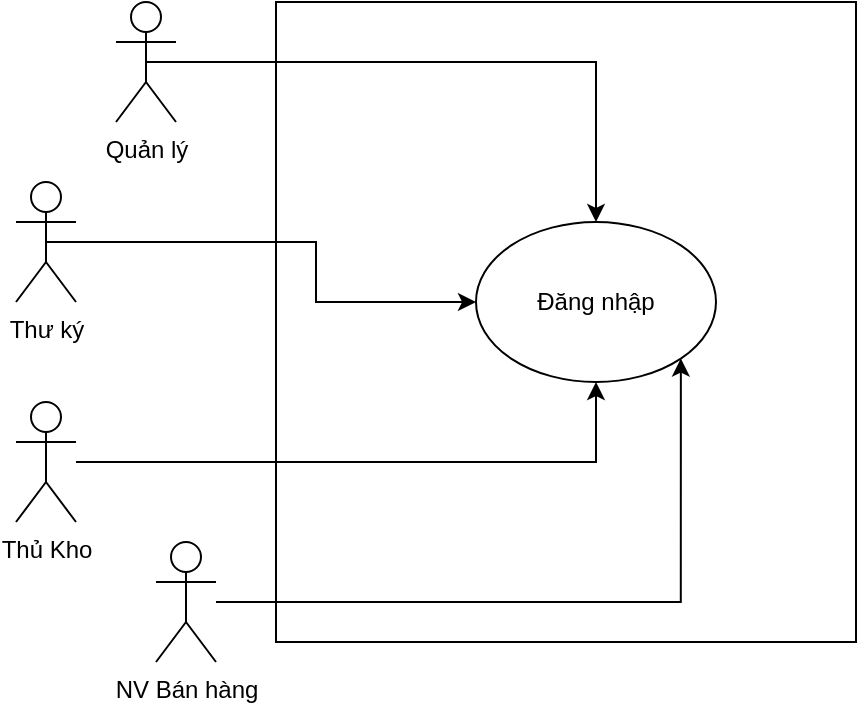 <mxfile version="13.7.9" type="device"><diagram id="DQVoKfsTYg6tjB-uMbxP" name="Page-1"><mxGraphModel dx="868" dy="511" grid="1" gridSize="10" guides="1" tooltips="1" connect="1" arrows="1" fold="1" page="1" pageScale="1" pageWidth="850" pageHeight="1100" math="0" shadow="0"><root><mxCell id="0"/><mxCell id="1" parent="0"/><mxCell id="RhDcje0UBBqH9UnoFQN_-15" value="" style="rounded=0;whiteSpace=wrap;html=1;" parent="1" vertex="1"><mxGeometry x="290" y="80" width="290" height="320" as="geometry"/></mxCell><mxCell id="RhDcje0UBBqH9UnoFQN_-10" style="edgeStyle=orthogonalEdgeStyle;rounded=0;orthogonalLoop=1;jettySize=auto;html=1;exitX=0.5;exitY=0.5;exitDx=0;exitDy=0;exitPerimeter=0;" parent="1" source="RhDcje0UBBqH9UnoFQN_-1" target="RhDcje0UBBqH9UnoFQN_-9" edge="1"><mxGeometry relative="1" as="geometry"/></mxCell><mxCell id="RhDcje0UBBqH9UnoFQN_-1" value="Quản lý" style="shape=umlActor;verticalLabelPosition=bottom;verticalAlign=top;html=1;outlineConnect=0;" parent="1" vertex="1"><mxGeometry x="210" y="80" width="30" height="60" as="geometry"/></mxCell><mxCell id="RhDcje0UBBqH9UnoFQN_-11" style="edgeStyle=orthogonalEdgeStyle;rounded=0;orthogonalLoop=1;jettySize=auto;html=1;exitX=0.5;exitY=0.5;exitDx=0;exitDy=0;exitPerimeter=0;" parent="1" source="RhDcje0UBBqH9UnoFQN_-2" target="RhDcje0UBBqH9UnoFQN_-9" edge="1"><mxGeometry relative="1" as="geometry"><Array as="points"><mxPoint x="310" y="200"/><mxPoint x="310" y="230"/></Array></mxGeometry></mxCell><mxCell id="RhDcje0UBBqH9UnoFQN_-2" value="Thư ký" style="shape=umlActor;verticalLabelPosition=bottom;verticalAlign=top;html=1;outlineConnect=0;" parent="1" vertex="1"><mxGeometry x="160" y="170" width="30" height="60" as="geometry"/></mxCell><mxCell id="RhDcje0UBBqH9UnoFQN_-12" style="edgeStyle=orthogonalEdgeStyle;rounded=0;orthogonalLoop=1;jettySize=auto;html=1;entryX=0.5;entryY=1;entryDx=0;entryDy=0;" parent="1" source="RhDcje0UBBqH9UnoFQN_-4" target="RhDcje0UBBqH9UnoFQN_-9" edge="1"><mxGeometry relative="1" as="geometry"><Array as="points"><mxPoint x="450" y="310"/></Array></mxGeometry></mxCell><mxCell id="RhDcje0UBBqH9UnoFQN_-4" value="Thủ Kho" style="shape=umlActor;verticalLabelPosition=bottom;verticalAlign=top;html=1;outlineConnect=0;" parent="1" vertex="1"><mxGeometry x="160" y="280" width="30" height="60" as="geometry"/></mxCell><mxCell id="RhDcje0UBBqH9UnoFQN_-13" style="edgeStyle=orthogonalEdgeStyle;rounded=0;orthogonalLoop=1;jettySize=auto;html=1;entryX=1;entryY=1;entryDx=0;entryDy=0;" parent="1" source="RhDcje0UBBqH9UnoFQN_-7" target="RhDcje0UBBqH9UnoFQN_-9" edge="1"><mxGeometry relative="1" as="geometry"/></mxCell><mxCell id="RhDcje0UBBqH9UnoFQN_-7" value="NV Bán hàng" style="shape=umlActor;verticalLabelPosition=bottom;verticalAlign=top;html=1;outlineConnect=0;" parent="1" vertex="1"><mxGeometry x="230" y="350" width="30" height="60" as="geometry"/></mxCell><mxCell id="RhDcje0UBBqH9UnoFQN_-9" value="Đăng nhập" style="ellipse;whiteSpace=wrap;html=1;" parent="1" vertex="1"><mxGeometry x="390" y="190" width="120" height="80" as="geometry"/></mxCell></root></mxGraphModel></diagram></mxfile>